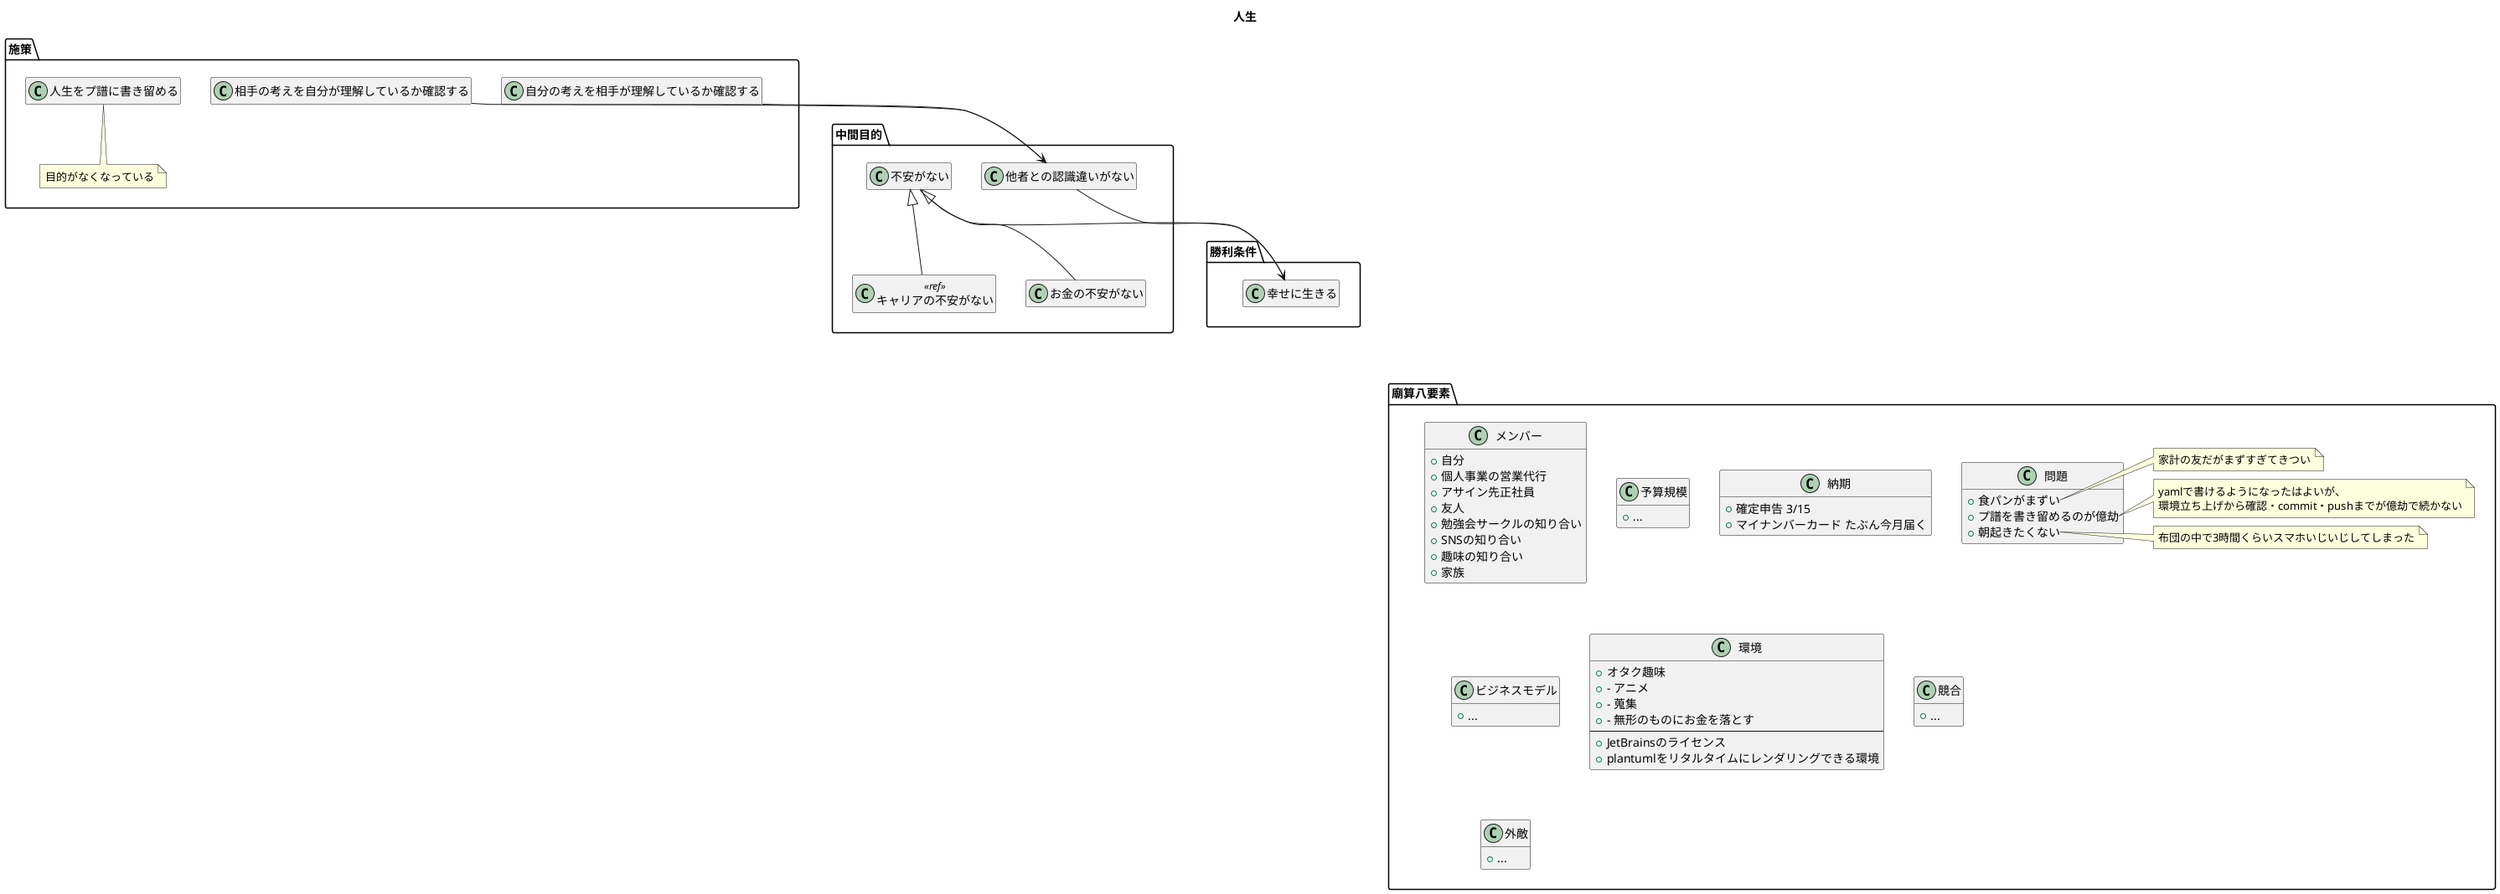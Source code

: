 @startuml

title 人生

hide empty members
skinparam class {
  BackgroundColor<<deprecated>> Grey
  BackgroundColor<<new>> Yellow
}


package 勝利条件 {
  class 幸せに生きる
}

package 中間目的 {
  class 不安がない
  不安がない --> 幸せに生きる

  class キャリアの不安がない<<ref>> extends 不安がない
  class お金の不安がない extends 不安がない

  class 他者との認識違いがない
  他者との認識違いがない --> 幸せに生きる
}

package 施策 {
  class 人生をプ譜に書き留める
  note bottom: 目的がなくなっている

  class 自分の考えを相手が理解しているか確認する
  class 相手の考えを自分が理解しているか確認する
  自分の考えを相手が理解しているか確認する --> 他者との認識違いがない
  相手の考えを自分が理解しているか確認する --> 他者との認識違いがない
}

package 廟算八要素 {
  class メンバー {
   + 自分
   + 個人事業の営業代行
   + アサイン先正社員
   + 友人
   + 勉強会サークルの知り合い
   + SNSの知り合い
   + 趣味の知り合い
   + 家族
  }
  class 予算規模 {
   + ...
  }
  class 納期 {
   + 確定申告 3/15
   + マイナンバーカード たぶん今月届く
  }
  class ビジネスモデル {
   + ...
  }
  class 環境 {
   + オタク趣味
   + - アニメ
   + - 蒐集
   + - 無形のものにお金を落とす
   --
   + JetBrainsのライセンス
   + plantumlをリタルタイムにレンダリングできる環境
  }
  class 競合 {
   + ...
  }
  class 外敵 {
   + ...
  }
  class 問題 {
   + 食パンがまずい
   + プ譜を書き留めるのが億劫
   + 朝起きたくない
  }
  note right of 問題::食パンがまずい
  家計の友だがまずすぎてきつい
  end note
  note right of 問題::プ譜を書き留めるのが億劫
  yamlで書けるようになったはよいが、
  環境立ち上げから確認・commit・pushまでが億劫で続かない
  end note
  note right of 問題::朝起きたくない
  布団の中で3時間くらいスマホいじいじしてしまった
  end note
}

中間目的 --u[hidden]--> 勝利条件
施策 --u[hidden]--> 中間目的
廟算八要素 ---u[hidden]--> 施策

@enduml
